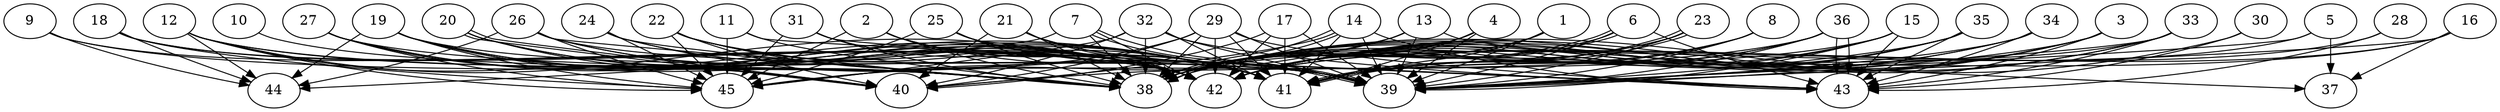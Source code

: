 // DAG automatically generated by daggen at Thu Oct  3 14:07:25 2019
// ./daggen --dot -n 45 --ccr 0.3 --fat 0.9 --regular 0.7 --density 0.9 --mindata 5242880 --maxdata 52428800 
digraph G {
  1 [size="64498347", alpha="0.08", expect_size="19349504"] 
  1 -> 38 [size ="19349504"]
  1 -> 39 [size ="19349504"]
  1 -> 41 [size ="19349504"]
  1 -> 42 [size ="19349504"]
  2 [size="63406080", alpha="0.06", expect_size="19021824"] 
  2 -> 38 [size ="19021824"]
  2 -> 39 [size ="19021824"]
  2 -> 41 [size ="19021824"]
  2 -> 42 [size ="19021824"]
  2 -> 45 [size ="19021824"]
  3 [size="85722453", alpha="0.08", expect_size="25716736"] 
  3 -> 38 [size ="25716736"]
  3 -> 39 [size ="25716736"]
  3 -> 41 [size ="25716736"]
  3 -> 42 [size ="25716736"]
  3 -> 43 [size ="25716736"]
  4 [size="26832213", alpha="0.08", expect_size="8049664"] 
  4 -> 38 [size ="8049664"]
  4 -> 39 [size ="8049664"]
  4 -> 41 [size ="8049664"]
  4 -> 42 [size ="8049664"]
  5 [size="121070933", alpha="0.01", expect_size="36321280"] 
  5 -> 37 [size ="36321280"]
  5 -> 38 [size ="36321280"]
  5 -> 39 [size ="36321280"]
  6 [size="51599360", alpha="0.20", expect_size="15479808"] 
  6 -> 38 [size ="15479808"]
  6 -> 38 [size ="15479808"]
  6 -> 39 [size ="15479808"]
  6 -> 42 [size ="15479808"]
  6 -> 43 [size ="15479808"]
  7 [size="102307840", alpha="0.11", expect_size="30692352"] 
  7 -> 38 [size ="30692352"]
  7 -> 39 [size ="30692352"]
  7 -> 39 [size ="30692352"]
  7 -> 42 [size ="30692352"]
  7 -> 44 [size ="30692352"]
  8 [size="50073600", alpha="0.08", expect_size="15022080"] 
  8 -> 38 [size ="15022080"]
  8 -> 39 [size ="15022080"]
  8 -> 41 [size ="15022080"]
  9 [size="130863787", alpha="0.00", expect_size="39259136"] 
  9 -> 38 [size ="39259136"]
  9 -> 42 [size ="39259136"]
  9 -> 44 [size ="39259136"]
  10 [size="159201280", alpha="0.17", expect_size="47760384"] 
  10 -> 38 [size ="47760384"]
  11 [size="134649173", alpha="0.12", expect_size="40394752"] 
  11 -> 38 [size ="40394752"]
  11 -> 43 [size ="40394752"]
  11 -> 45 [size ="40394752"]
  12 [size="37440853", alpha="0.02", expect_size="11232256"] 
  12 -> 38 [size ="11232256"]
  12 -> 39 [size ="11232256"]
  12 -> 40 [size ="11232256"]
  12 -> 42 [size ="11232256"]
  12 -> 44 [size ="11232256"]
  12 -> 45 [size ="11232256"]
  13 [size="82616320", alpha="0.06", expect_size="24784896"] 
  13 -> 37 [size ="24784896"]
  13 -> 38 [size ="24784896"]
  13 -> 39 [size ="24784896"]
  13 -> 45 [size ="24784896"]
  14 [size="146476373", alpha="0.14", expect_size="43942912"] 
  14 -> 38 [size ="43942912"]
  14 -> 38 [size ="43942912"]
  14 -> 39 [size ="43942912"]
  14 -> 40 [size ="43942912"]
  14 -> 41 [size ="43942912"]
  14 -> 43 [size ="43942912"]
  15 [size="55866027", alpha="0.09", expect_size="16759808"] 
  15 -> 39 [size ="16759808"]
  15 -> 40 [size ="16759808"]
  15 -> 41 [size ="16759808"]
  15 -> 42 [size ="16759808"]
  15 -> 43 [size ="16759808"]
  16 [size="64146773", alpha="0.10", expect_size="19244032"] 
  16 -> 37 [size ="19244032"]
  16 -> 39 [size ="19244032"]
  16 -> 41 [size ="19244032"]
  16 -> 42 [size ="19244032"]
  17 [size="63651840", alpha="0.15", expect_size="19095552"] 
  17 -> 39 [size ="19095552"]
  17 -> 40 [size ="19095552"]
  17 -> 41 [size ="19095552"]
  17 -> 42 [size ="19095552"]
  18 [size="146845013", alpha="0.04", expect_size="44053504"] 
  18 -> 41 [size ="44053504"]
  18 -> 42 [size ="44053504"]
  18 -> 44 [size ="44053504"]
  18 -> 45 [size ="44053504"]
  19 [size="56173227", alpha="0.06", expect_size="16851968"] 
  19 -> 38 [size ="16851968"]
  19 -> 39 [size ="16851968"]
  19 -> 40 [size ="16851968"]
  19 -> 41 [size ="16851968"]
  19 -> 42 [size ="16851968"]
  19 -> 44 [size ="16851968"]
  19 -> 45 [size ="16851968"]
  20 [size="58091520", alpha="0.12", expect_size="17427456"] 
  20 -> 38 [size ="17427456"]
  20 -> 40 [size ="17427456"]
  20 -> 40 [size ="17427456"]
  20 -> 41 [size ="17427456"]
  20 -> 42 [size ="17427456"]
  21 [size="36648960", alpha="0.03", expect_size="10994688"] 
  21 -> 38 [size ="10994688"]
  21 -> 39 [size ="10994688"]
  21 -> 40 [size ="10994688"]
  21 -> 41 [size ="10994688"]
  21 -> 42 [size ="10994688"]
  22 [size="128215040", alpha="0.19", expect_size="38464512"] 
  22 -> 38 [size ="38464512"]
  22 -> 39 [size ="38464512"]
  22 -> 40 [size ="38464512"]
  22 -> 41 [size ="38464512"]
  22 -> 42 [size ="38464512"]
  22 -> 45 [size ="38464512"]
  23 [size="141725013", alpha="0.05", expect_size="42517504"] 
  23 -> 38 [size ="42517504"]
  23 -> 39 [size ="42517504"]
  23 -> 41 [size ="42517504"]
  23 -> 41 [size ="42517504"]
  23 -> 42 [size ="42517504"]
  24 [size="29528747", alpha="0.12", expect_size="8858624"] 
  24 -> 38 [size ="8858624"]
  24 -> 39 [size ="8858624"]
  24 -> 42 [size ="8858624"]
  24 -> 45 [size ="8858624"]
  25 [size="142974293", alpha="0.11", expect_size="42892288"] 
  25 -> 38 [size ="42892288"]
  25 -> 39 [size ="42892288"]
  25 -> 41 [size ="42892288"]
  25 -> 42 [size ="42892288"]
  25 -> 45 [size ="42892288"]
  26 [size="56162987", alpha="0.16", expect_size="16848896"] 
  26 -> 38 [size ="16848896"]
  26 -> 39 [size ="16848896"]
  26 -> 41 [size ="16848896"]
  26 -> 42 [size ="16848896"]
  26 -> 44 [size ="16848896"]
  26 -> 45 [size ="16848896"]
  27 [size="136632320", alpha="0.11", expect_size="40989696"] 
  27 -> 38 [size ="40989696"]
  27 -> 40 [size ="40989696"]
  27 -> 41 [size ="40989696"]
  27 -> 42 [size ="40989696"]
  27 -> 45 [size ="40989696"]
  28 [size="98119680", alpha="0.10", expect_size="29435904"] 
  28 -> 42 [size ="29435904"]
  28 -> 43 [size ="29435904"]
  29 [size="126672213", alpha="0.03", expect_size="38001664"] 
  29 -> 38 [size ="38001664"]
  29 -> 39 [size ="38001664"]
  29 -> 40 [size ="38001664"]
  29 -> 41 [size ="38001664"]
  29 -> 42 [size ="38001664"]
  29 -> 43 [size ="38001664"]
  29 -> 45 [size ="38001664"]
  30 [size="20415147", alpha="0.15", expect_size="6124544"] 
  30 -> 42 [size ="6124544"]
  30 -> 43 [size ="6124544"]
  31 [size="110909440", alpha="0.01", expect_size="33272832"] 
  31 -> 38 [size ="33272832"]
  31 -> 42 [size ="33272832"]
  31 -> 43 [size ="33272832"]
  31 -> 45 [size ="33272832"]
  32 [size="130614613", alpha="0.11", expect_size="39184384"] 
  32 -> 38 [size ="39184384"]
  32 -> 39 [size ="39184384"]
  32 -> 40 [size ="39184384"]
  32 -> 41 [size ="39184384"]
  32 -> 43 [size ="39184384"]
  32 -> 45 [size ="39184384"]
  33 [size="125453653", alpha="0.08", expect_size="37636096"] 
  33 -> 38 [size ="37636096"]
  33 -> 39 [size ="37636096"]
  33 -> 41 [size ="37636096"]
  33 -> 42 [size ="37636096"]
  33 -> 43 [size ="37636096"]
  34 [size="163676160", alpha="0.02", expect_size="49102848"] 
  34 -> 38 [size ="49102848"]
  34 -> 39 [size ="49102848"]
  34 -> 42 [size ="49102848"]
  34 -> 43 [size ="49102848"]
  35 [size="97358507", alpha="0.00", expect_size="29207552"] 
  35 -> 38 [size ="29207552"]
  35 -> 39 [size ="29207552"]
  35 -> 41 [size ="29207552"]
  35 -> 42 [size ="29207552"]
  35 -> 43 [size ="29207552"]
  36 [size="30095360", alpha="0.05", expect_size="9028608"] 
  36 -> 38 [size ="9028608"]
  36 -> 39 [size ="9028608"]
  36 -> 42 [size ="9028608"]
  36 -> 43 [size ="9028608"]
  36 -> 43 [size ="9028608"]
  36 -> 45 [size ="9028608"]
  37 [size="153296213", alpha="0.15", expect_size="45988864"] 
  38 [size="79933440", alpha="0.02", expect_size="23980032"] 
  39 [size="157177173", alpha="0.14", expect_size="47153152"] 
  40 [size="26562560", alpha="0.11", expect_size="7968768"] 
  41 [size="144380587", alpha="0.10", expect_size="43314176"] 
  42 [size="155955200", alpha="0.03", expect_size="46786560"] 
  43 [size="81244160", alpha="0.13", expect_size="24373248"] 
  44 [size="142680747", alpha="0.04", expect_size="42804224"] 
  45 [size="154692267", alpha="0.10", expect_size="46407680"] 
}

